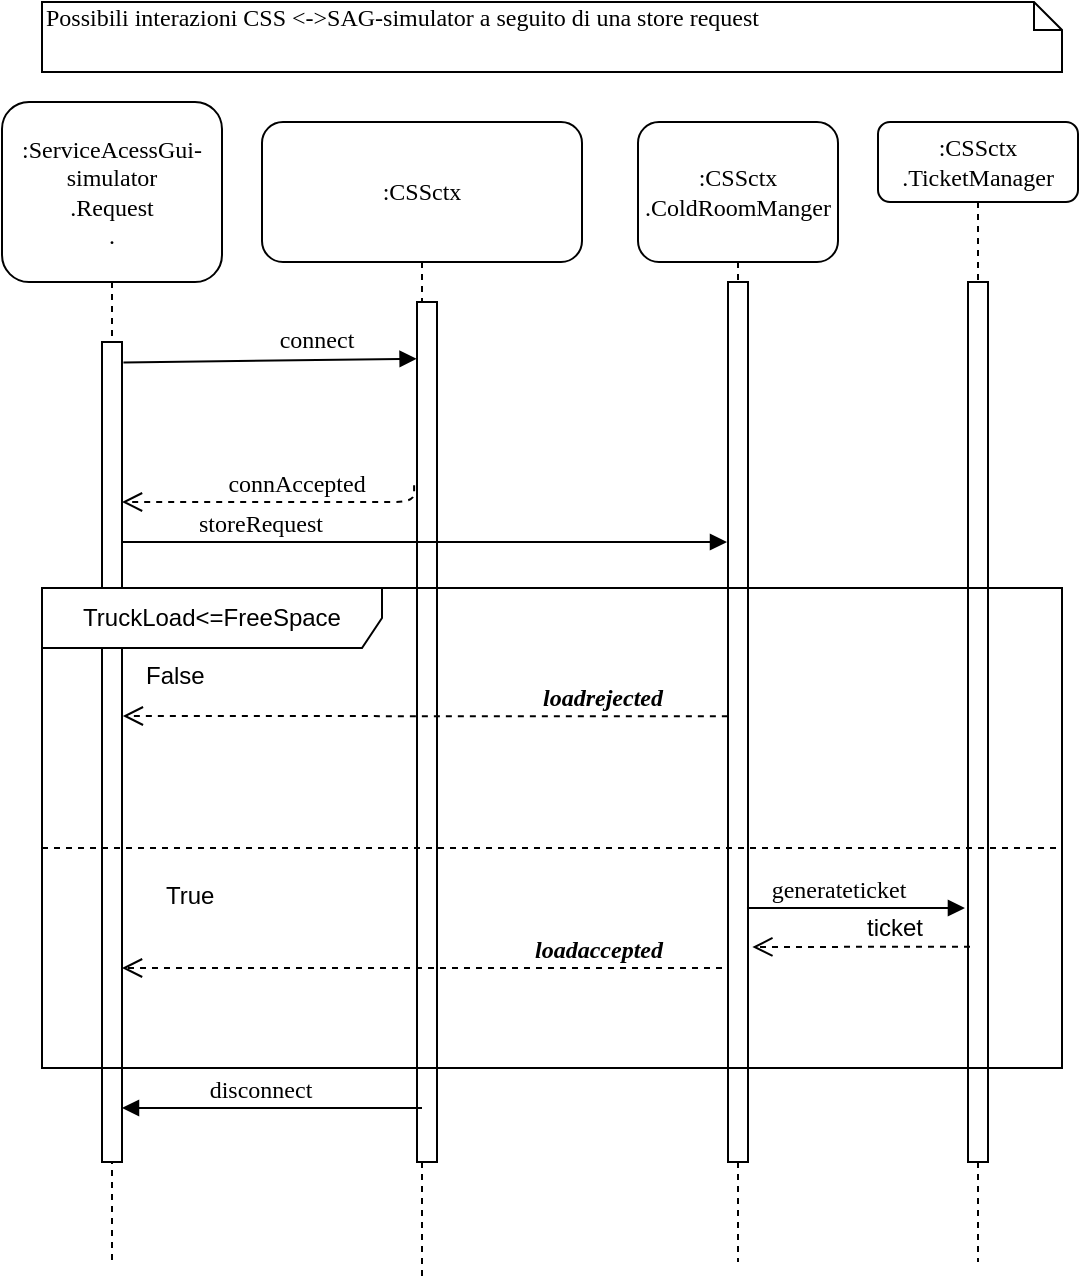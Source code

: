 <mxfile version="22.0.3" type="device">
  <diagram name="Page-1" id="13e1069c-82ec-6db2-03f1-153e76fe0fe0">
    <mxGraphModel dx="1196" dy="621" grid="1" gridSize="10" guides="1" tooltips="1" connect="1" arrows="1" fold="1" page="1" pageScale="1" pageWidth="1100" pageHeight="850" background="none" math="0" shadow="0">
      <root>
        <mxCell id="0" />
        <mxCell id="1" parent="0" />
        <mxCell id="7baba1c4bc27f4b0-2" value=":ServiceAcessGui-simulator&lt;br&gt;.Request&lt;br&gt;." style="shape=umlLifeline;perimeter=lifelinePerimeter;whiteSpace=wrap;html=1;container=1;collapsible=0;recursiveResize=0;outlineConnect=0;rounded=1;shadow=0;comic=0;labelBackgroundColor=none;strokeWidth=1;fontFamily=Verdana;fontSize=12;align=center;size=90;" parent="1" vertex="1">
          <mxGeometry x="220" y="70" width="110" height="580" as="geometry" />
        </mxCell>
        <mxCell id="7baba1c4bc27f4b0-10" value="" style="html=1;points=[];perimeter=orthogonalPerimeter;rounded=0;shadow=0;comic=0;labelBackgroundColor=none;strokeWidth=1;fontFamily=Verdana;fontSize=12;align=center;" parent="7baba1c4bc27f4b0-2" vertex="1">
          <mxGeometry x="50" y="120" width="10" height="410" as="geometry" />
        </mxCell>
        <mxCell id="7baba1c4bc27f4b0-40" value="Possibili interazioni CSS &amp;lt;-&amp;gt;SAG-simulator a seguito di una store request" style="shape=note;whiteSpace=wrap;html=1;size=14;verticalAlign=top;align=left;spacingTop=-6;rounded=0;shadow=0;comic=0;labelBackgroundColor=none;strokeWidth=1;fontFamily=Verdana;fontSize=12" parent="1" vertex="1">
          <mxGeometry x="240" y="20" width="510" height="35" as="geometry" />
        </mxCell>
        <mxCell id="7baba1c4bc27f4b0-4" value=":CSSctx&lt;br&gt;.TicketManager" style="shape=umlLifeline;perimeter=lifelinePerimeter;whiteSpace=wrap;html=1;container=1;collapsible=0;recursiveResize=0;outlineConnect=0;rounded=1;shadow=0;comic=0;labelBackgroundColor=none;strokeWidth=1;fontFamily=Verdana;fontSize=12;align=center;" parent="1" vertex="1">
          <mxGeometry x="658" y="80" width="100" height="570" as="geometry" />
        </mxCell>
        <mxCell id="7baba1c4bc27f4b0-16" value="" style="html=1;points=[];perimeter=orthogonalPerimeter;rounded=0;shadow=0;comic=0;labelBackgroundColor=none;strokeWidth=1;fontFamily=Verdana;fontSize=12;align=center;" parent="7baba1c4bc27f4b0-4" vertex="1">
          <mxGeometry x="45" y="80" width="10" height="440" as="geometry" />
        </mxCell>
        <mxCell id="7baba1c4bc27f4b0-7" value=":CSSctx" style="shape=umlLifeline;perimeter=lifelinePerimeter;whiteSpace=wrap;html=1;container=1;collapsible=0;recursiveResize=0;outlineConnect=0;rounded=1;shadow=0;comic=0;labelBackgroundColor=none;strokeWidth=1;fontFamily=Verdana;fontSize=12;align=center;size=70;points=[];" parent="1" vertex="1">
          <mxGeometry x="350" y="80" width="160" height="580" as="geometry" />
        </mxCell>
        <mxCell id="WGYdtUEUaQrTIStyGSWO-5" value="" style="html=1;points=[];perimeter=orthogonalPerimeter;rounded=0;shadow=0;comic=0;labelBackgroundColor=none;strokeWidth=1;fontFamily=Verdana;fontSize=12;align=center;" parent="7baba1c4bc27f4b0-7" vertex="1">
          <mxGeometry x="77.5" y="90" width="10" height="430" as="geometry" />
        </mxCell>
        <mxCell id="WGYdtUEUaQrTIStyGSWO-15" value="connAccepted" style="html=1;verticalAlign=bottom;endArrow=open;dashed=1;endSize=8;labelBackgroundColor=none;fontFamily=Verdana;fontSize=12;edgeStyle=elbowEdgeStyle;elbow=vertical;exitX=-0.145;exitY=0.213;exitDx=0;exitDy=0;exitPerimeter=0;" parent="7baba1c4bc27f4b0-7" edge="1" source="WGYdtUEUaQrTIStyGSWO-5">
          <mxGeometry x="-0.134" relative="1" as="geometry">
            <mxPoint x="-70.003" y="190" as="targetPoint" />
            <Array as="points">
              <mxPoint x="-43.67" y="190" />
              <mxPoint x="-38.67" y="200" />
            </Array>
            <mxPoint x="70" y="190" as="sourcePoint" />
            <mxPoint as="offset" />
          </mxGeometry>
        </mxCell>
        <mxCell id="dP_4IrJM_J5E9Byek_nk-1" value="storeRequest" style="html=1;verticalAlign=bottom;endArrow=block;labelBackgroundColor=none;fontFamily=Verdana;fontSize=12;" parent="7baba1c4bc27f4b0-7" edge="1">
          <mxGeometry x="-0.545" relative="1" as="geometry">
            <mxPoint x="-70" y="210" as="sourcePoint" />
            <mxPoint x="232.5" y="210" as="targetPoint" />
            <Array as="points" />
            <mxPoint as="offset" />
          </mxGeometry>
        </mxCell>
        <mxCell id="7baba1c4bc27f4b0-5" value=":CSSctx&lt;br&gt;.ColdRoomManger" style="shape=umlLifeline;perimeter=lifelinePerimeter;whiteSpace=wrap;html=1;container=1;collapsible=0;recursiveResize=0;outlineConnect=0;rounded=1;shadow=0;comic=0;labelBackgroundColor=none;strokeWidth=1;fontFamily=Verdana;fontSize=12;align=center;size=70;" parent="1" vertex="1">
          <mxGeometry x="538" y="80" width="100" height="570" as="geometry" />
        </mxCell>
        <mxCell id="7baba1c4bc27f4b0-19" value="" style="html=1;points=[];perimeter=orthogonalPerimeter;rounded=0;shadow=0;comic=0;labelBackgroundColor=none;strokeWidth=1;fontFamily=Verdana;fontSize=12;align=center;" parent="7baba1c4bc27f4b0-5" vertex="1">
          <mxGeometry x="45" y="80" width="10" height="440" as="geometry" />
        </mxCell>
        <mxCell id="uQc3PaK5IC3-zHGG-y3b-27" value="TruckLoad&amp;lt;=FreeSpace" style="shape=umlFrame;whiteSpace=wrap;html=1;pointerEvents=0;recursiveResize=0;container=1;collapsible=0;width=170;" parent="1" vertex="1">
          <mxGeometry x="240" y="313" width="510" height="240" as="geometry" />
        </mxCell>
        <mxCell id="uQc3PaK5IC3-zHGG-y3b-28" value="False" style="text;html=1;" parent="uQc3PaK5IC3-zHGG-y3b-27" vertex="1">
          <mxGeometry width="100" height="20" relative="1" as="geometry">
            <mxPoint x="50" y="30" as="offset" />
          </mxGeometry>
        </mxCell>
        <mxCell id="uQc3PaK5IC3-zHGG-y3b-29" value="" style="line;strokeWidth=1;dashed=1;labelPosition=center;verticalLabelPosition=bottom;align=left;verticalAlign=top;spacingLeft=20;spacingTop=15;html=1;whiteSpace=wrap;" parent="uQc3PaK5IC3-zHGG-y3b-27" vertex="1">
          <mxGeometry y="125" width="510" height="10" as="geometry" />
        </mxCell>
        <mxCell id="WGYdtUEUaQrTIStyGSWO-29" value="&lt;br&gt;&lt;i&gt;&lt;b&gt;loadaccepted&lt;/b&gt;&lt;/i&gt;" style="html=1;verticalAlign=bottom;endArrow=open;dashed=1;endSize=8;labelBackgroundColor=none;fontFamily=Verdana;fontSize=12;edgeStyle=elbowEdgeStyle;elbow=horizontal;" parent="uQc3PaK5IC3-zHGG-y3b-27" edge="1">
          <mxGeometry x="-0.584" relative="1" as="geometry">
            <mxPoint x="40" y="190" as="targetPoint" />
            <Array as="points" />
            <mxPoint x="340" y="190" as="sourcePoint" />
            <mxPoint as="offset" />
          </mxGeometry>
        </mxCell>
        <mxCell id="WGYdtUEUaQrTIStyGSWO-20" value="disconnect" style="html=1;verticalAlign=bottom;endArrow=block;labelBackgroundColor=none;fontFamily=Verdana;fontSize=12;" parent="1" edge="1">
          <mxGeometry x="0.087" relative="1" as="geometry">
            <mxPoint x="430" y="573" as="sourcePoint" />
            <mxPoint x="280" y="573" as="targetPoint" />
            <Array as="points" />
            <mxPoint as="offset" />
          </mxGeometry>
        </mxCell>
        <mxCell id="uQc3PaK5IC3-zHGG-y3b-26" value="&lt;i&gt;&lt;b&gt;loadrejected&lt;/b&gt;&lt;/i&gt;" style="html=1;verticalAlign=bottom;endArrow=open;dashed=1;endSize=8;labelBackgroundColor=none;fontFamily=Verdana;fontSize=12;edgeStyle=elbowEdgeStyle;elbow=vertical;entryX=1.042;entryY=0.531;entryDx=0;entryDy=0;entryPerimeter=0;exitX=-0.007;exitY=0.587;exitDx=0;exitDy=0;exitPerimeter=0;" parent="1" edge="1">
          <mxGeometry x="-0.584" relative="1" as="geometry">
            <mxPoint x="280.42" y="376.64" as="targetPoint" />
            <Array as="points">
              <mxPoint x="535.5" y="377" />
              <mxPoint x="366.5" y="407" />
            </Array>
            <mxPoint x="582.93" y="377.15" as="sourcePoint" />
            <mxPoint as="offset" />
          </mxGeometry>
        </mxCell>
        <mxCell id="uQc3PaK5IC3-zHGG-y3b-1" value="generateticket" style="html=1;verticalAlign=bottom;endArrow=block;labelBackgroundColor=none;fontFamily=Verdana;fontSize=12;entryX=-0.153;entryY=0.8;entryDx=0;entryDy=0;entryPerimeter=0;exitX=0.949;exitY=0.8;exitDx=0;exitDy=0;exitPerimeter=0;" parent="1" edge="1">
          <mxGeometry x="-0.161" relative="1" as="geometry">
            <mxPoint x="592.49" y="473" as="sourcePoint" />
            <mxPoint x="701.47" y="473" as="targetPoint" />
            <Array as="points">
              <mxPoint x="685.5" y="473" />
            </Array>
            <mxPoint as="offset" />
          </mxGeometry>
        </mxCell>
        <mxCell id="uQc3PaK5IC3-zHGG-y3b-24" value="" style="html=1;verticalAlign=bottom;endArrow=open;dashed=1;endSize=8;labelBackgroundColor=none;fontFamily=Verdana;fontSize=12;edgeStyle=elbowEdgeStyle;elbow=vertical;exitX=0.1;exitY=0.843;exitDx=0;exitDy=0;exitPerimeter=0;entryX=1.217;entryY=0.843;entryDx=0;entryDy=0;entryPerimeter=0;" parent="1" edge="1">
          <mxGeometry x="-0.279" y="-1" relative="1" as="geometry">
            <mxPoint x="595.17" y="492.35" as="targetPoint" />
            <Array as="points" />
            <mxPoint x="704.0" y="492.35" as="sourcePoint" />
            <mxPoint as="offset" />
          </mxGeometry>
        </mxCell>
        <mxCell id="uQc3PaK5IC3-zHGG-y3b-25" value="&lt;font style=&quot;font-size: 12px;&quot;&gt;ticket&lt;/font&gt;" style="edgeLabel;html=1;align=center;verticalAlign=middle;resizable=0;points=[];" parent="uQc3PaK5IC3-zHGG-y3b-24" connectable="0" vertex="1">
          <mxGeometry x="0.451" relative="1" as="geometry">
            <mxPoint x="41" y="-10" as="offset" />
          </mxGeometry>
        </mxCell>
        <mxCell id="AGua0CPx958JIJfiTB0Z-4" value="True" style="text;html=1;" vertex="1" parent="1">
          <mxGeometry x="300" y="453" width="100" height="20" as="geometry" />
        </mxCell>
        <mxCell id="WGYdtUEUaQrTIStyGSWO-10" value="connect" style="html=1;verticalAlign=bottom;endArrow=block;labelBackgroundColor=none;fontFamily=Verdana;fontSize=12;exitX=1.073;exitY=0.025;exitDx=0;exitDy=0;exitPerimeter=0;entryX=-0.021;entryY=0.066;entryDx=0;entryDy=0;entryPerimeter=0;" parent="1" edge="1" target="WGYdtUEUaQrTIStyGSWO-5" source="7baba1c4bc27f4b0-10">
          <mxGeometry x="0.312" y="1" relative="1" as="geometry">
            <mxPoint x="155" y="200.8" as="sourcePoint" />
            <mxPoint x="430" y="200" as="targetPoint" />
            <Array as="points" />
            <mxPoint as="offset" />
          </mxGeometry>
        </mxCell>
      </root>
    </mxGraphModel>
  </diagram>
</mxfile>
